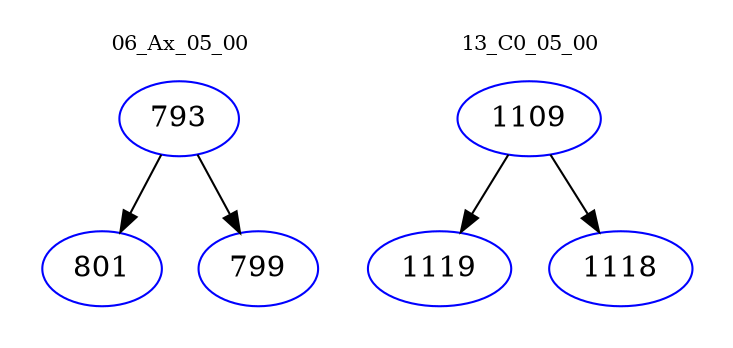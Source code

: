 digraph{
subgraph cluster_0 {
color = white
label = "06_Ax_05_00";
fontsize=10;
T0_793 [label="793", color="blue"]
T0_793 -> T0_801 [color="black"]
T0_801 [label="801", color="blue"]
T0_793 -> T0_799 [color="black"]
T0_799 [label="799", color="blue"]
}
subgraph cluster_1 {
color = white
label = "13_C0_05_00";
fontsize=10;
T1_1109 [label="1109", color="blue"]
T1_1109 -> T1_1119 [color="black"]
T1_1119 [label="1119", color="blue"]
T1_1109 -> T1_1118 [color="black"]
T1_1118 [label="1118", color="blue"]
}
}
